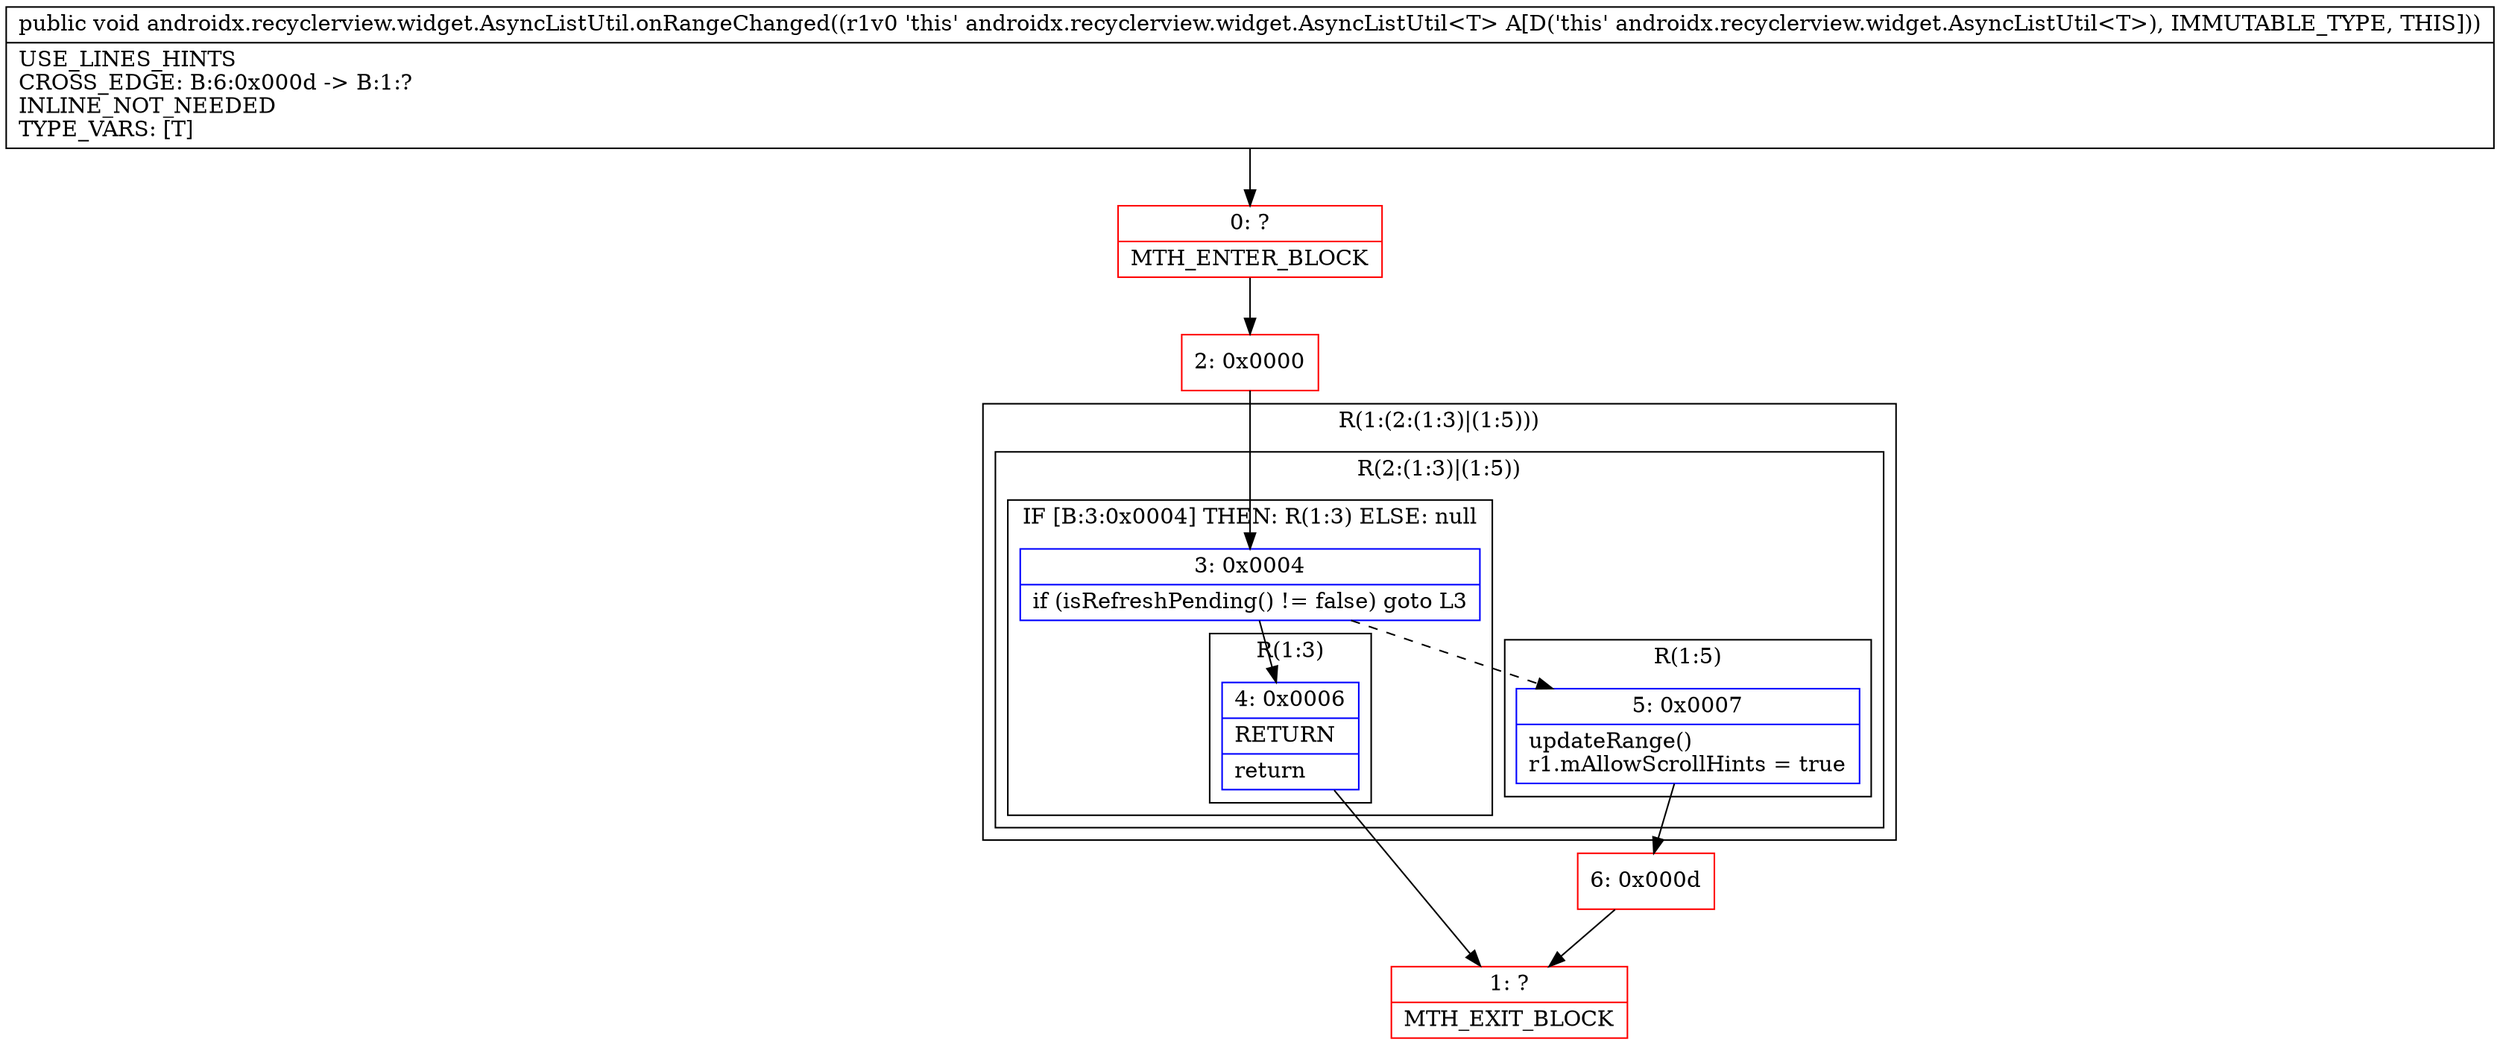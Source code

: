 digraph "CFG forandroidx.recyclerview.widget.AsyncListUtil.onRangeChanged()V" {
subgraph cluster_Region_1810055135 {
label = "R(1:(2:(1:3)|(1:5)))";
node [shape=record,color=blue];
subgraph cluster_Region_1500907500 {
label = "R(2:(1:3)|(1:5))";
node [shape=record,color=blue];
subgraph cluster_IfRegion_1744262786 {
label = "IF [B:3:0x0004] THEN: R(1:3) ELSE: null";
node [shape=record,color=blue];
Node_3 [shape=record,label="{3\:\ 0x0004|if (isRefreshPending() != false) goto L3\l}"];
subgraph cluster_Region_119360147 {
label = "R(1:3)";
node [shape=record,color=blue];
Node_4 [shape=record,label="{4\:\ 0x0006|RETURN\l|return\l}"];
}
}
subgraph cluster_Region_1978826856 {
label = "R(1:5)";
node [shape=record,color=blue];
Node_5 [shape=record,label="{5\:\ 0x0007|updateRange()\lr1.mAllowScrollHints = true\l}"];
}
}
}
Node_0 [shape=record,color=red,label="{0\:\ ?|MTH_ENTER_BLOCK\l}"];
Node_2 [shape=record,color=red,label="{2\:\ 0x0000}"];
Node_1 [shape=record,color=red,label="{1\:\ ?|MTH_EXIT_BLOCK\l}"];
Node_6 [shape=record,color=red,label="{6\:\ 0x000d}"];
MethodNode[shape=record,label="{public void androidx.recyclerview.widget.AsyncListUtil.onRangeChanged((r1v0 'this' androidx.recyclerview.widget.AsyncListUtil\<T\> A[D('this' androidx.recyclerview.widget.AsyncListUtil\<T\>), IMMUTABLE_TYPE, THIS]))  | USE_LINES_HINTS\lCROSS_EDGE: B:6:0x000d \-\> B:1:?\lINLINE_NOT_NEEDED\lTYPE_VARS: [T]\l}"];
MethodNode -> Node_0;Node_3 -> Node_4;
Node_3 -> Node_5[style=dashed];
Node_4 -> Node_1;
Node_5 -> Node_6;
Node_0 -> Node_2;
Node_2 -> Node_3;
Node_6 -> Node_1;
}

